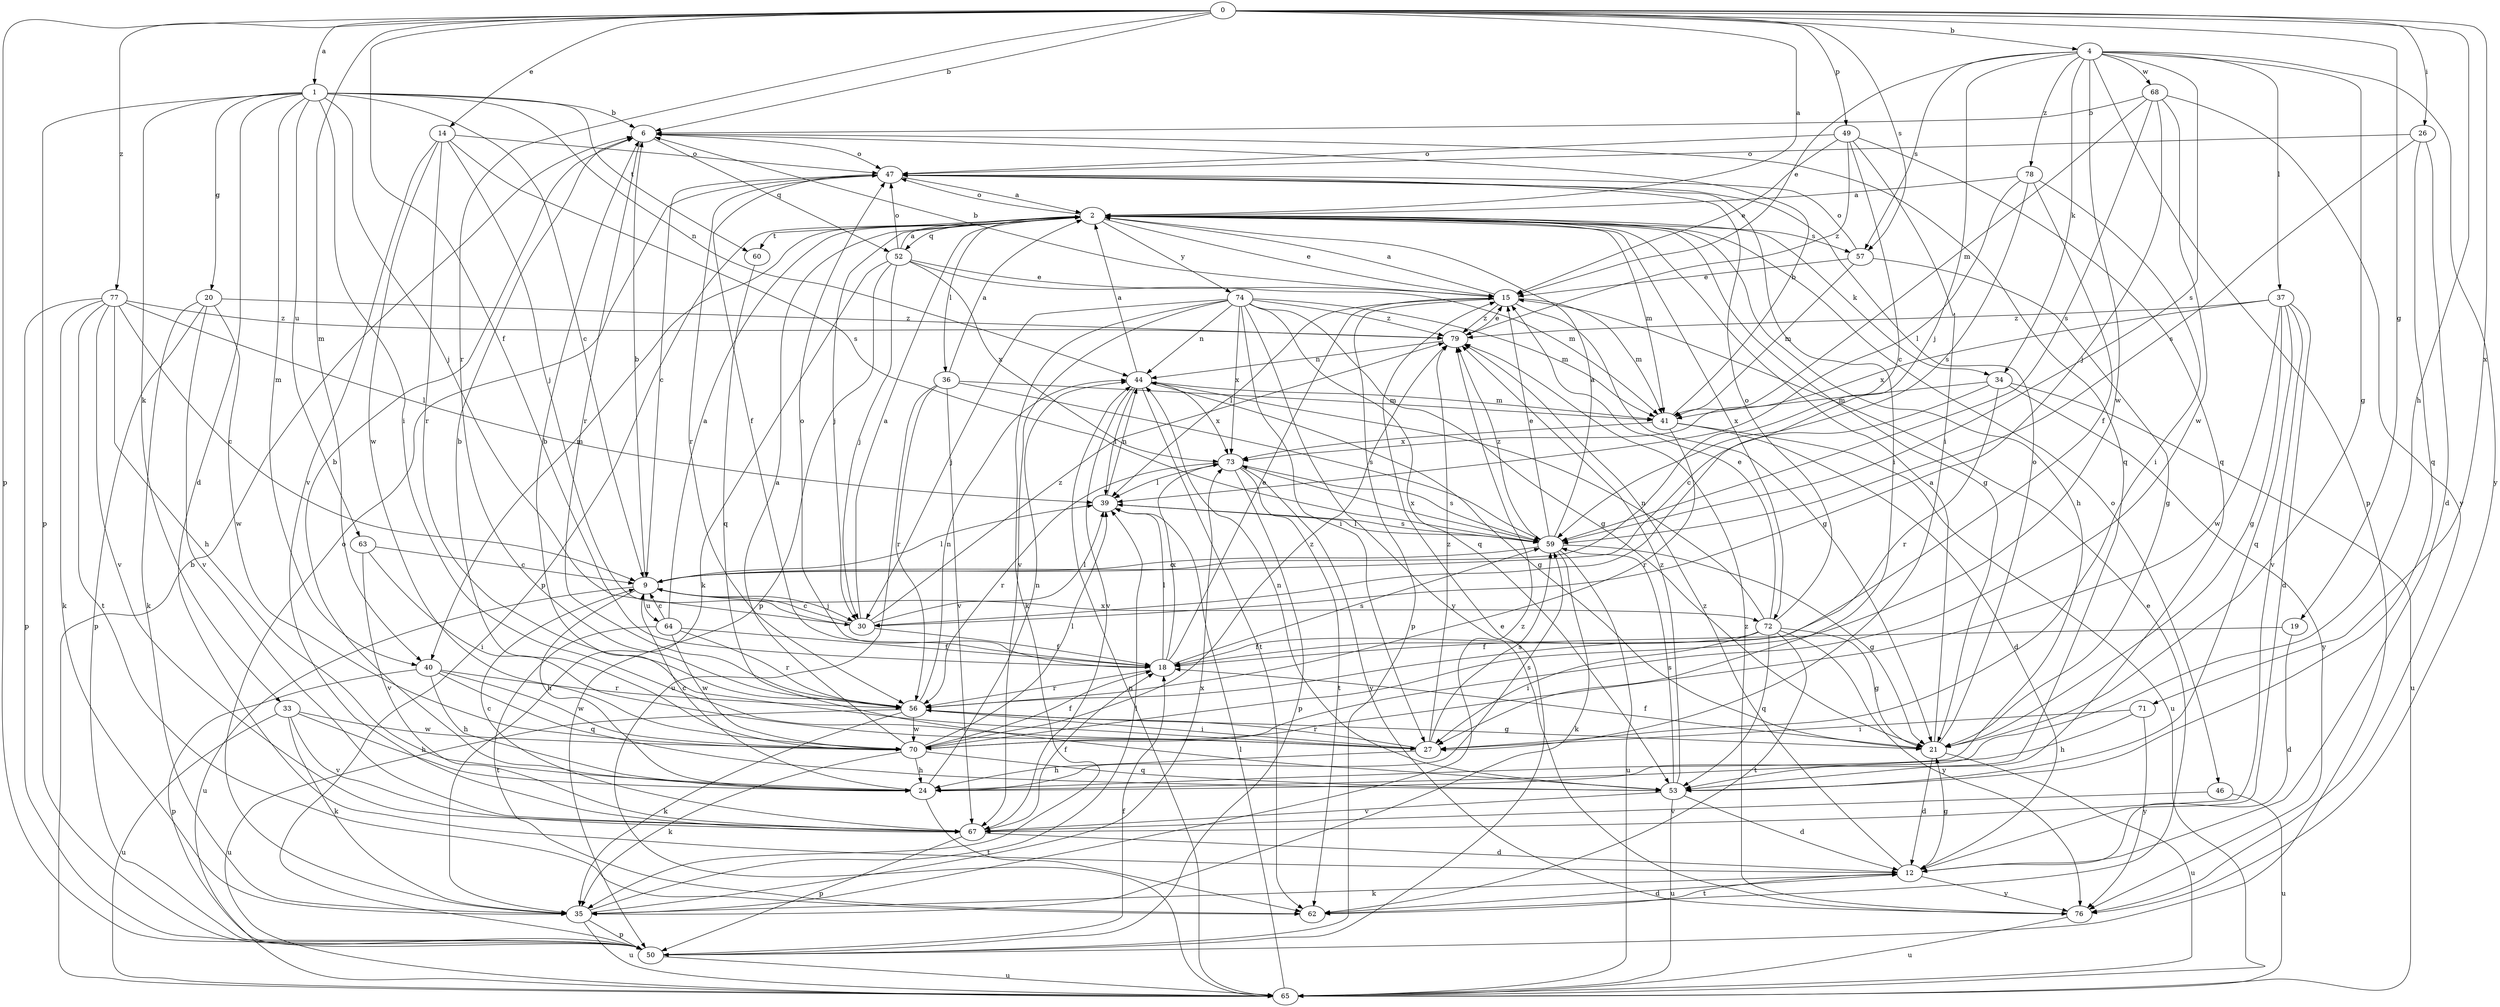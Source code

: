 strict digraph  {
0;
1;
2;
4;
6;
9;
12;
14;
15;
18;
19;
20;
21;
24;
26;
27;
30;
33;
34;
35;
36;
37;
39;
40;
41;
44;
46;
47;
49;
50;
52;
53;
56;
57;
59;
60;
62;
63;
64;
65;
67;
68;
70;
71;
72;
73;
74;
76;
77;
78;
79;
0 -> 1  [label=a];
0 -> 2  [label=a];
0 -> 4  [label=b];
0 -> 6  [label=b];
0 -> 14  [label=e];
0 -> 18  [label=f];
0 -> 19  [label=g];
0 -> 24  [label=h];
0 -> 26  [label=i];
0 -> 40  [label=m];
0 -> 49  [label=p];
0 -> 50  [label=p];
0 -> 56  [label=r];
0 -> 57  [label=s];
0 -> 71  [label=x];
0 -> 77  [label=z];
1 -> 6  [label=b];
1 -> 9  [label=c];
1 -> 12  [label=d];
1 -> 20  [label=g];
1 -> 27  [label=i];
1 -> 30  [label=j];
1 -> 33  [label=k];
1 -> 40  [label=m];
1 -> 44  [label=n];
1 -> 50  [label=p];
1 -> 60  [label=t];
1 -> 63  [label=u];
2 -> 15  [label=e];
2 -> 21  [label=g];
2 -> 24  [label=h];
2 -> 30  [label=j];
2 -> 34  [label=k];
2 -> 36  [label=l];
2 -> 40  [label=m];
2 -> 41  [label=m];
2 -> 46  [label=o];
2 -> 47  [label=o];
2 -> 50  [label=p];
2 -> 52  [label=q];
2 -> 57  [label=s];
2 -> 60  [label=t];
2 -> 72  [label=x];
2 -> 74  [label=y];
4 -> 15  [label=e];
4 -> 21  [label=g];
4 -> 30  [label=j];
4 -> 34  [label=k];
4 -> 37  [label=l];
4 -> 50  [label=p];
4 -> 57  [label=s];
4 -> 59  [label=s];
4 -> 68  [label=w];
4 -> 70  [label=w];
4 -> 76  [label=y];
4 -> 78  [label=z];
6 -> 47  [label=o];
6 -> 52  [label=q];
6 -> 53  [label=q];
6 -> 56  [label=r];
9 -> 6  [label=b];
9 -> 24  [label=h];
9 -> 30  [label=j];
9 -> 39  [label=l];
9 -> 64  [label=u];
9 -> 65  [label=u];
9 -> 72  [label=x];
12 -> 21  [label=g];
12 -> 35  [label=k];
12 -> 62  [label=t];
12 -> 76  [label=y];
12 -> 79  [label=z];
14 -> 30  [label=j];
14 -> 47  [label=o];
14 -> 56  [label=r];
14 -> 59  [label=s];
14 -> 67  [label=v];
14 -> 70  [label=w];
15 -> 2  [label=a];
15 -> 6  [label=b];
15 -> 21  [label=g];
15 -> 39  [label=l];
15 -> 41  [label=m];
15 -> 50  [label=p];
15 -> 79  [label=z];
18 -> 15  [label=e];
18 -> 39  [label=l];
18 -> 47  [label=o];
18 -> 56  [label=r];
18 -> 59  [label=s];
18 -> 73  [label=x];
19 -> 12  [label=d];
19 -> 18  [label=f];
20 -> 35  [label=k];
20 -> 50  [label=p];
20 -> 67  [label=v];
20 -> 70  [label=w];
20 -> 79  [label=z];
21 -> 2  [label=a];
21 -> 12  [label=d];
21 -> 18  [label=f];
21 -> 47  [label=o];
21 -> 65  [label=u];
24 -> 6  [label=b];
24 -> 9  [label=c];
24 -> 44  [label=n];
24 -> 59  [label=s];
24 -> 62  [label=t];
26 -> 12  [label=d];
26 -> 47  [label=o];
26 -> 53  [label=q];
26 -> 59  [label=s];
27 -> 6  [label=b];
27 -> 24  [label=h];
27 -> 56  [label=r];
27 -> 59  [label=s];
27 -> 79  [label=z];
30 -> 2  [label=a];
30 -> 9  [label=c];
30 -> 18  [label=f];
30 -> 39  [label=l];
30 -> 79  [label=z];
33 -> 24  [label=h];
33 -> 35  [label=k];
33 -> 65  [label=u];
33 -> 67  [label=v];
33 -> 70  [label=w];
34 -> 9  [label=c];
34 -> 41  [label=m];
34 -> 56  [label=r];
34 -> 65  [label=u];
34 -> 76  [label=y];
35 -> 39  [label=l];
35 -> 47  [label=o];
35 -> 50  [label=p];
35 -> 65  [label=u];
35 -> 73  [label=x];
35 -> 79  [label=z];
36 -> 2  [label=a];
36 -> 41  [label=m];
36 -> 56  [label=r];
36 -> 59  [label=s];
36 -> 65  [label=u];
36 -> 67  [label=v];
37 -> 12  [label=d];
37 -> 21  [label=g];
37 -> 53  [label=q];
37 -> 67  [label=v];
37 -> 70  [label=w];
37 -> 73  [label=x];
37 -> 79  [label=z];
39 -> 44  [label=n];
39 -> 59  [label=s];
40 -> 24  [label=h];
40 -> 50  [label=p];
40 -> 53  [label=q];
40 -> 56  [label=r];
40 -> 70  [label=w];
41 -> 6  [label=b];
41 -> 12  [label=d];
41 -> 56  [label=r];
41 -> 65  [label=u];
41 -> 73  [label=x];
44 -> 2  [label=a];
44 -> 21  [label=g];
44 -> 39  [label=l];
44 -> 41  [label=m];
44 -> 62  [label=t];
44 -> 67  [label=v];
44 -> 73  [label=x];
46 -> 65  [label=u];
46 -> 67  [label=v];
47 -> 2  [label=a];
47 -> 9  [label=c];
47 -> 18  [label=f];
47 -> 27  [label=i];
47 -> 56  [label=r];
49 -> 9  [label=c];
49 -> 15  [label=e];
49 -> 27  [label=i];
49 -> 47  [label=o];
49 -> 53  [label=q];
49 -> 79  [label=z];
50 -> 15  [label=e];
50 -> 18  [label=f];
50 -> 65  [label=u];
52 -> 2  [label=a];
52 -> 15  [label=e];
52 -> 30  [label=j];
52 -> 35  [label=k];
52 -> 41  [label=m];
52 -> 47  [label=o];
52 -> 50  [label=p];
52 -> 73  [label=x];
53 -> 12  [label=d];
53 -> 44  [label=n];
53 -> 59  [label=s];
53 -> 65  [label=u];
53 -> 67  [label=v];
53 -> 79  [label=z];
56 -> 21  [label=g];
56 -> 27  [label=i];
56 -> 35  [label=k];
56 -> 44  [label=n];
56 -> 65  [label=u];
56 -> 70  [label=w];
57 -> 15  [label=e];
57 -> 21  [label=g];
57 -> 41  [label=m];
57 -> 47  [label=o];
59 -> 2  [label=a];
59 -> 9  [label=c];
59 -> 15  [label=e];
59 -> 21  [label=g];
59 -> 35  [label=k];
59 -> 39  [label=l];
59 -> 65  [label=u];
59 -> 73  [label=x];
59 -> 79  [label=z];
60 -> 53  [label=q];
62 -> 12  [label=d];
62 -> 15  [label=e];
63 -> 9  [label=c];
63 -> 27  [label=i];
63 -> 67  [label=v];
64 -> 2  [label=a];
64 -> 9  [label=c];
64 -> 18  [label=f];
64 -> 56  [label=r];
64 -> 62  [label=t];
64 -> 70  [label=w];
65 -> 6  [label=b];
65 -> 39  [label=l];
65 -> 44  [label=n];
67 -> 9  [label=c];
67 -> 12  [label=d];
67 -> 18  [label=f];
67 -> 50  [label=p];
68 -> 6  [label=b];
68 -> 30  [label=j];
68 -> 41  [label=m];
68 -> 59  [label=s];
68 -> 70  [label=w];
68 -> 76  [label=y];
70 -> 2  [label=a];
70 -> 6  [label=b];
70 -> 18  [label=f];
70 -> 24  [label=h];
70 -> 35  [label=k];
70 -> 39  [label=l];
70 -> 53  [label=q];
70 -> 79  [label=z];
71 -> 24  [label=h];
71 -> 27  [label=i];
71 -> 76  [label=y];
72 -> 15  [label=e];
72 -> 18  [label=f];
72 -> 21  [label=g];
72 -> 27  [label=i];
72 -> 44  [label=n];
72 -> 47  [label=o];
72 -> 53  [label=q];
72 -> 62  [label=t];
72 -> 76  [label=y];
73 -> 39  [label=l];
73 -> 50  [label=p];
73 -> 56  [label=r];
73 -> 59  [label=s];
73 -> 62  [label=t];
73 -> 76  [label=y];
74 -> 21  [label=g];
74 -> 27  [label=i];
74 -> 30  [label=j];
74 -> 35  [label=k];
74 -> 41  [label=m];
74 -> 44  [label=n];
74 -> 53  [label=q];
74 -> 67  [label=v];
74 -> 73  [label=x];
74 -> 76  [label=y];
74 -> 79  [label=z];
76 -> 65  [label=u];
76 -> 79  [label=z];
77 -> 9  [label=c];
77 -> 24  [label=h];
77 -> 35  [label=k];
77 -> 39  [label=l];
77 -> 50  [label=p];
77 -> 62  [label=t];
77 -> 67  [label=v];
77 -> 79  [label=z];
78 -> 2  [label=a];
78 -> 18  [label=f];
78 -> 27  [label=i];
78 -> 39  [label=l];
78 -> 59  [label=s];
79 -> 15  [label=e];
79 -> 44  [label=n];
}
